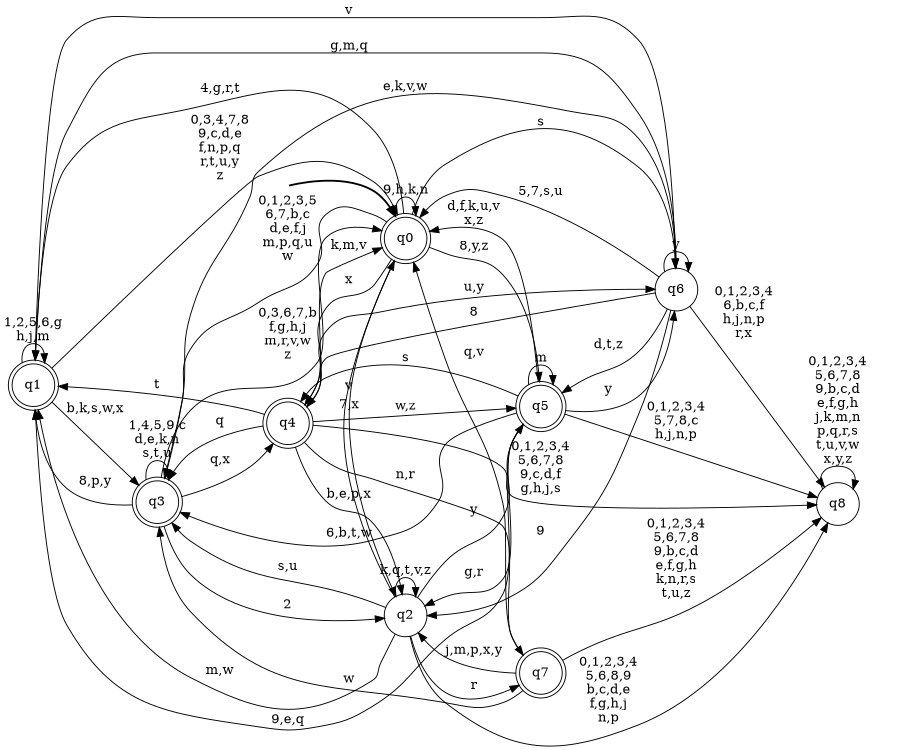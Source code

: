 digraph BlueStar {
__start0 [style = invis, shape = none, label = "", width = 0, height = 0];

rankdir=LR;
size="8,5";

s0 [style="rounded,filled", color="black", fillcolor="white" shape="doublecircle", label="q0"];
s1 [style="rounded,filled", color="black", fillcolor="white" shape="doublecircle", label="q1"];
s2 [style="filled", color="black", fillcolor="white" shape="circle", label="q2"];
s3 [style="rounded,filled", color="black", fillcolor="white" shape="doublecircle", label="q3"];
s4 [style="rounded,filled", color="black", fillcolor="white" shape="doublecircle", label="q4"];
s5 [style="rounded,filled", color="black", fillcolor="white" shape="doublecircle", label="q5"];
s6 [style="filled", color="black", fillcolor="white" shape="circle", label="q6"];
s7 [style="rounded,filled", color="black", fillcolor="white" shape="doublecircle", label="q7"];
s8 [style="filled", color="black", fillcolor="white" shape="circle", label="q8"];
subgraph cluster_main { 
	graph [pad=".75", ranksep="0.15", nodesep="0.15"];
	 style=invis; 
	__start0 -> s0 [penwidth=2];
}
s0 -> s0 [label="9,h,k,n"];
s0 -> s1 [label="4,g,r,t"];
s0 -> s2 [label="v"];
s0 -> s3 [label="0,1,2,3,5\n6,7,b,c\nd,e,f,j\nm,p,q,u\nw"];
s0 -> s4 [label="x"];
s0 -> s5 [label="8,y,z"];
s0 -> s6 [label="s"];
s1 -> s0 [label="0,3,4,7,8\n9,c,d,e\nf,n,p,q\nr,t,u,y\nz"];
s1 -> s1 [label="1,2,5,6,g\nh,j,m"];
s1 -> s3 [label="b,k,s,w,x"];
s1 -> s6 [label="v"];
s2 -> s0 [label="7,x"];
s2 -> s1 [label="m,w"];
s2 -> s2 [label="k,q,t,v,z"];
s2 -> s3 [label="s,u"];
s2 -> s5 [label="y"];
s2 -> s7 [label="r"];
s2 -> s8 [label="0,1,2,3,4\n5,6,8,9\nb,c,d,e\nf,g,h,j\nn,p"];
s3 -> s0 [label="0,3,6,7,b\nf,g,h,j\nm,r,v,w\nz"];
s3 -> s1 [label="8,p,y"];
s3 -> s2 [label="2"];
s3 -> s3 [label="1,4,5,9,c\nd,e,k,n\ns,t,u"];
s3 -> s4 [label="q,x"];
s4 -> s0 [label="k,m,v"];
s4 -> s1 [label="t"];
s4 -> s2 [label="b,e,p,x"];
s4 -> s3 [label="q"];
s4 -> s5 [label="w,z"];
s4 -> s6 [label="u,y"];
s4 -> s7 [label="n,r"];
s4 -> s8 [label="0,1,2,3,4\n5,6,7,8\n9,c,d,f\ng,h,j,s"];
s5 -> s0 [label="d,f,k,u,v\nx,z"];
s5 -> s1 [label="9,e,q"];
s5 -> s2 [label="g,r"];
s5 -> s3 [label="6,b,t,w"];
s5 -> s4 [label="s"];
s5 -> s5 [label="m"];
s5 -> s6 [label="y"];
s5 -> s8 [label="0,1,2,3,4\n5,7,8,c\nh,j,n,p"];
s6 -> s0 [label="5,7,s,u"];
s6 -> s1 [label="g,m,q"];
s6 -> s2 [label="9"];
s6 -> s3 [label="e,k,v,w"];
s6 -> s4 [label="8"];
s6 -> s5 [label="d,t,z"];
s6 -> s6 [label="y"];
s6 -> s8 [label="0,1,2,3,4\n6,b,c,f\nh,j,n,p\nr,x"];
s7 -> s0 [label="q,v"];
s7 -> s2 [label="j,m,p,x,y"];
s7 -> s3 [label="w"];
s7 -> s8 [label="0,1,2,3,4\n5,6,7,8\n9,b,c,d\ne,f,g,h\nk,n,r,s\nt,u,z"];
s8 -> s8 [label="0,1,2,3,4\n5,6,7,8\n9,b,c,d\ne,f,g,h\nj,k,m,n\np,q,r,s\nt,u,v,w\nx,y,z"];

}